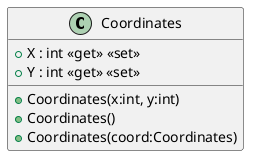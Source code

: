 @startuml
class Coordinates {
    + Coordinates(x:int, y:int)
    + Coordinates()
    + Coordinates(coord:Coordinates)
    + X : int <<get>> <<set>>
    + Y : int <<get>> <<set>>
}
@enduml

